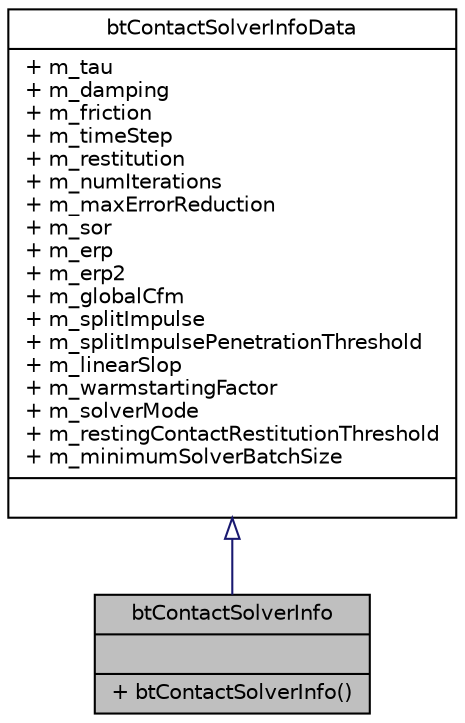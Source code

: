 digraph G
{
  edge [fontname="Helvetica",fontsize="10",labelfontname="Helvetica",labelfontsize="10"];
  node [fontname="Helvetica",fontsize="10",shape=record];
  Node1 [label="{btContactSolverInfo\n||+ btContactSolverInfo()\l}",height=0.2,width=0.4,color="black", fillcolor="grey75", style="filled" fontcolor="black"];
  Node2 -> Node1 [dir=back,color="midnightblue",fontsize="10",style="solid",arrowtail="empty",fontname="Helvetica"];
  Node2 [label="{btContactSolverInfoData\n|+ m_tau\l+ m_damping\l+ m_friction\l+ m_timeStep\l+ m_restitution\l+ m_numIterations\l+ m_maxErrorReduction\l+ m_sor\l+ m_erp\l+ m_erp2\l+ m_globalCfm\l+ m_splitImpulse\l+ m_splitImpulsePenetrationThreshold\l+ m_linearSlop\l+ m_warmstartingFactor\l+ m_solverMode\l+ m_restingContactRestitutionThreshold\l+ m_minimumSolverBatchSize\l|}",height=0.2,width=0.4,color="black", fillcolor="white", style="filled",URL="$d9/d21/structbtContactSolverInfoData.html"];
}
